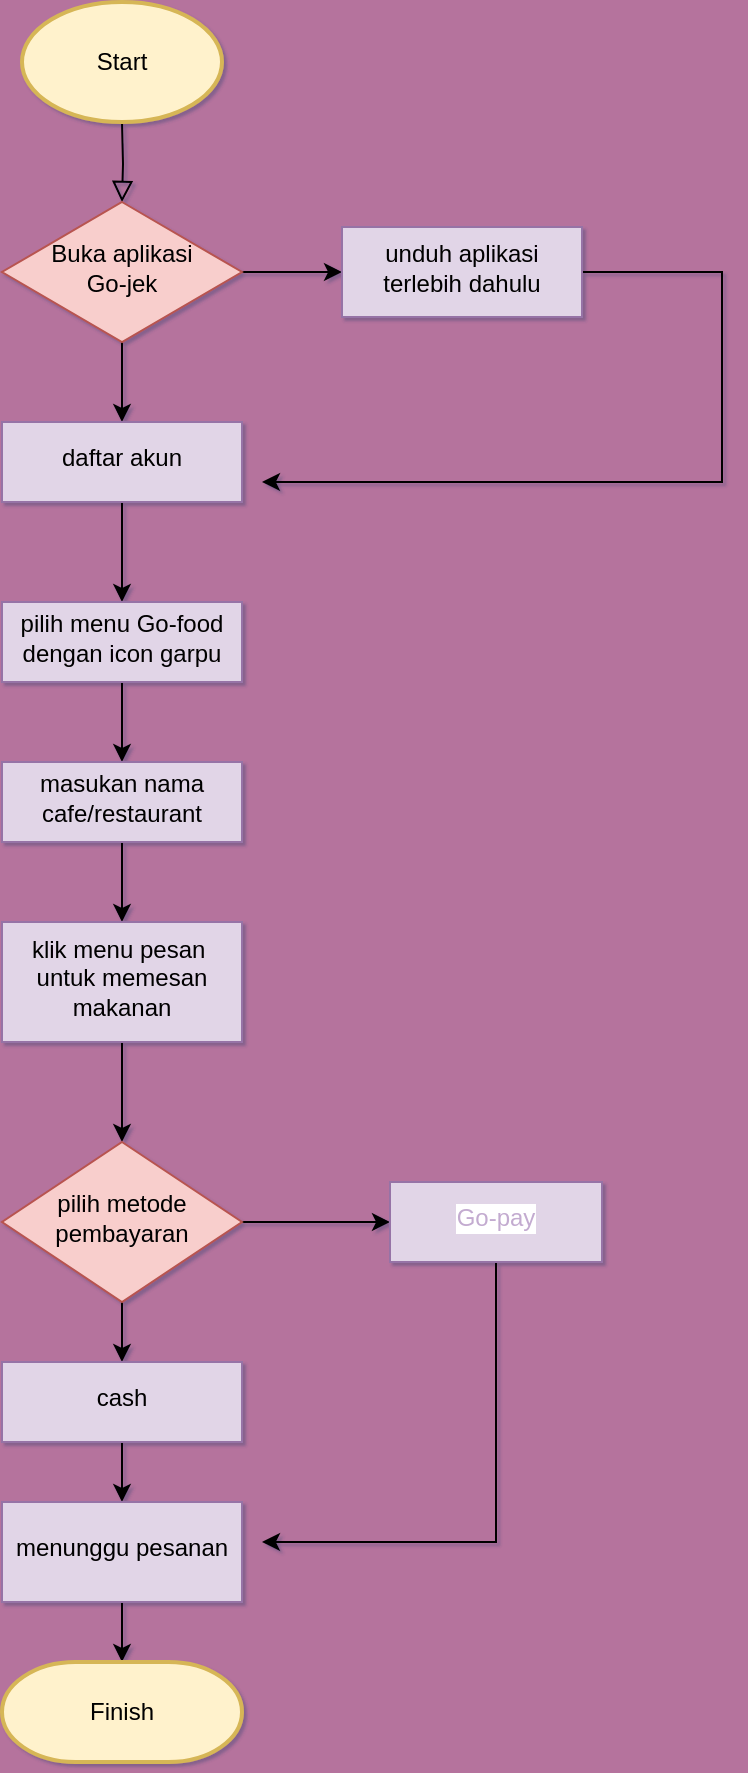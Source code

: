 <mxfile version="15.8.2" type="github">
  <diagram id="C5RBs43oDa-KdzZeNtuy" name="Page-1">
    <mxGraphModel dx="782" dy="468" grid="1" gridSize="10" guides="1" tooltips="1" connect="1" arrows="1" fold="1" page="1" pageScale="1" pageWidth="827" pageHeight="1169" background="#B5739D" math="0" shadow="1">
      <root>
        <mxCell id="WIyWlLk6GJQsqaUBKTNV-0" />
        <mxCell id="WIyWlLk6GJQsqaUBKTNV-1" parent="WIyWlLk6GJQsqaUBKTNV-0" />
        <mxCell id="WIyWlLk6GJQsqaUBKTNV-2" value="" style="rounded=0;html=1;jettySize=auto;orthogonalLoop=1;fontSize=11;endArrow=block;endFill=0;endSize=8;strokeWidth=1;shadow=0;labelBackgroundColor=none;edgeStyle=orthogonalEdgeStyle;" parent="WIyWlLk6GJQsqaUBKTNV-1" target="WIyWlLk6GJQsqaUBKTNV-6" edge="1">
          <mxGeometry relative="1" as="geometry">
            <mxPoint x="220" y="100" as="sourcePoint" />
          </mxGeometry>
        </mxCell>
        <mxCell id="KNGXrIUPhLO54PIyoATq-9" value="" style="edgeStyle=orthogonalEdgeStyle;rounded=0;orthogonalLoop=1;jettySize=auto;html=1;" edge="1" parent="WIyWlLk6GJQsqaUBKTNV-1" source="WIyWlLk6GJQsqaUBKTNV-6" target="KNGXrIUPhLO54PIyoATq-8">
          <mxGeometry relative="1" as="geometry" />
        </mxCell>
        <mxCell id="KNGXrIUPhLO54PIyoATq-11" style="edgeStyle=orthogonalEdgeStyle;rounded=0;orthogonalLoop=1;jettySize=auto;html=1;entryX=0;entryY=0.5;entryDx=0;entryDy=0;" edge="1" parent="WIyWlLk6GJQsqaUBKTNV-1" source="WIyWlLk6GJQsqaUBKTNV-6" target="KNGXrIUPhLO54PIyoATq-2">
          <mxGeometry relative="1" as="geometry">
            <mxPoint x="320" y="180" as="targetPoint" />
          </mxGeometry>
        </mxCell>
        <mxCell id="WIyWlLk6GJQsqaUBKTNV-6" value="Buka aplikasi&lt;br&gt;Go-jek" style="rhombus;whiteSpace=wrap;html=1;shadow=0;fontFamily=Helvetica;fontSize=12;align=center;strokeWidth=1;spacing=6;spacingTop=-4;fillColor=#f8cecc;strokeColor=#b85450;" parent="WIyWlLk6GJQsqaUBKTNV-1" vertex="1">
          <mxGeometry x="160" y="140" width="120" height="70" as="geometry" />
        </mxCell>
        <mxCell id="KNGXrIUPhLO54PIyoATq-15" style="edgeStyle=orthogonalEdgeStyle;rounded=0;orthogonalLoop=1;jettySize=auto;html=1;" edge="1" parent="WIyWlLk6GJQsqaUBKTNV-1" source="KNGXrIUPhLO54PIyoATq-2">
          <mxGeometry relative="1" as="geometry">
            <mxPoint x="290" y="280" as="targetPoint" />
            <Array as="points">
              <mxPoint x="520" y="175" />
            </Array>
          </mxGeometry>
        </mxCell>
        <mxCell id="KNGXrIUPhLO54PIyoATq-2" value="unduh aplikasi&lt;br&gt;terlebih dahulu" style="whiteSpace=wrap;html=1;shadow=0;strokeWidth=1;spacing=6;spacingTop=-4;fillColor=#e1d5e7;strokeColor=#9673a6;" vertex="1" parent="WIyWlLk6GJQsqaUBKTNV-1">
          <mxGeometry x="330" y="152.5" width="120" height="45" as="geometry" />
        </mxCell>
        <mxCell id="KNGXrIUPhLO54PIyoATq-13" value="" style="edgeStyle=orthogonalEdgeStyle;rounded=0;orthogonalLoop=1;jettySize=auto;html=1;" edge="1" parent="WIyWlLk6GJQsqaUBKTNV-1" source="KNGXrIUPhLO54PIyoATq-8" target="KNGXrIUPhLO54PIyoATq-12">
          <mxGeometry relative="1" as="geometry" />
        </mxCell>
        <mxCell id="KNGXrIUPhLO54PIyoATq-8" value="daftar akun" style="whiteSpace=wrap;html=1;shadow=0;strokeWidth=1;spacing=6;spacingTop=-4;fillColor=#e1d5e7;strokeColor=#9673a6;" vertex="1" parent="WIyWlLk6GJQsqaUBKTNV-1">
          <mxGeometry x="160" y="250" width="120" height="40" as="geometry" />
        </mxCell>
        <mxCell id="KNGXrIUPhLO54PIyoATq-10" style="edgeStyle=orthogonalEdgeStyle;rounded=0;orthogonalLoop=1;jettySize=auto;html=1;exitX=0.5;exitY=1;exitDx=0;exitDy=0;" edge="1" parent="WIyWlLk6GJQsqaUBKTNV-1" source="KNGXrIUPhLO54PIyoATq-2" target="KNGXrIUPhLO54PIyoATq-2">
          <mxGeometry relative="1" as="geometry" />
        </mxCell>
        <mxCell id="KNGXrIUPhLO54PIyoATq-18" value="" style="edgeStyle=orthogonalEdgeStyle;rounded=0;orthogonalLoop=1;jettySize=auto;html=1;" edge="1" parent="WIyWlLk6GJQsqaUBKTNV-1" source="KNGXrIUPhLO54PIyoATq-12" target="KNGXrIUPhLO54PIyoATq-17">
          <mxGeometry relative="1" as="geometry">
            <Array as="points">
              <mxPoint x="220" y="400" />
              <mxPoint x="220" y="400" />
            </Array>
          </mxGeometry>
        </mxCell>
        <mxCell id="KNGXrIUPhLO54PIyoATq-12" value="pilih menu Go-food&lt;br&gt;dengan icon garpu" style="whiteSpace=wrap;html=1;shadow=0;strokeWidth=1;spacing=6;spacingTop=-4;fillColor=#e1d5e7;strokeColor=#9673a6;" vertex="1" parent="WIyWlLk6GJQsqaUBKTNV-1">
          <mxGeometry x="160" y="340" width="120" height="40" as="geometry" />
        </mxCell>
        <mxCell id="KNGXrIUPhLO54PIyoATq-20" value="" style="edgeStyle=orthogonalEdgeStyle;rounded=0;orthogonalLoop=1;jettySize=auto;html=1;" edge="1" parent="WIyWlLk6GJQsqaUBKTNV-1" source="KNGXrIUPhLO54PIyoATq-17" target="KNGXrIUPhLO54PIyoATq-19">
          <mxGeometry relative="1" as="geometry" />
        </mxCell>
        <mxCell id="KNGXrIUPhLO54PIyoATq-17" value="masukan nama&lt;br&gt;cafe/restaurant" style="whiteSpace=wrap;html=1;shadow=0;strokeWidth=1;spacing=6;spacingTop=-4;fillColor=#e1d5e7;strokeColor=#9673a6;" vertex="1" parent="WIyWlLk6GJQsqaUBKTNV-1">
          <mxGeometry x="160" y="420" width="120" height="40" as="geometry" />
        </mxCell>
        <mxCell id="KNGXrIUPhLO54PIyoATq-22" value="" style="edgeStyle=orthogonalEdgeStyle;rounded=0;orthogonalLoop=1;jettySize=auto;html=1;" edge="1" parent="WIyWlLk6GJQsqaUBKTNV-1" source="KNGXrIUPhLO54PIyoATq-19" target="KNGXrIUPhLO54PIyoATq-21">
          <mxGeometry relative="1" as="geometry" />
        </mxCell>
        <mxCell id="KNGXrIUPhLO54PIyoATq-19" value="klik menu pesan&amp;nbsp;&lt;br&gt;untuk memesan makanan" style="whiteSpace=wrap;html=1;shadow=0;strokeWidth=1;spacing=6;spacingTop=-4;fillColor=#e1d5e7;strokeColor=#9673a6;" vertex="1" parent="WIyWlLk6GJQsqaUBKTNV-1">
          <mxGeometry x="160" y="500" width="120" height="60" as="geometry" />
        </mxCell>
        <mxCell id="KNGXrIUPhLO54PIyoATq-24" value="" style="edgeStyle=orthogonalEdgeStyle;rounded=0;orthogonalLoop=1;jettySize=auto;html=1;" edge="1" parent="WIyWlLk6GJQsqaUBKTNV-1" source="KNGXrIUPhLO54PIyoATq-21" target="KNGXrIUPhLO54PIyoATq-23">
          <mxGeometry relative="1" as="geometry" />
        </mxCell>
        <mxCell id="KNGXrIUPhLO54PIyoATq-26" value="" style="edgeStyle=orthogonalEdgeStyle;rounded=0;orthogonalLoop=1;jettySize=auto;html=1;" edge="1" parent="WIyWlLk6GJQsqaUBKTNV-1" source="KNGXrIUPhLO54PIyoATq-21" target="KNGXrIUPhLO54PIyoATq-25">
          <mxGeometry relative="1" as="geometry" />
        </mxCell>
        <mxCell id="KNGXrIUPhLO54PIyoATq-21" value="pilih metode pembayaran" style="rhombus;whiteSpace=wrap;html=1;shadow=0;strokeWidth=1;spacing=6;spacingTop=-4;fillColor=#f8cecc;strokeColor=#b85450;" vertex="1" parent="WIyWlLk6GJQsqaUBKTNV-1">
          <mxGeometry x="160" y="610" width="120" height="80" as="geometry" />
        </mxCell>
        <mxCell id="KNGXrIUPhLO54PIyoATq-31" style="edgeStyle=orthogonalEdgeStyle;rounded=0;orthogonalLoop=1;jettySize=auto;html=1;" edge="1" parent="WIyWlLk6GJQsqaUBKTNV-1" source="KNGXrIUPhLO54PIyoATq-23">
          <mxGeometry relative="1" as="geometry">
            <mxPoint x="290" y="810" as="targetPoint" />
            <Array as="points">
              <mxPoint x="407" y="810" />
            </Array>
          </mxGeometry>
        </mxCell>
        <mxCell id="KNGXrIUPhLO54PIyoATq-23" value="Go-pay" style="whiteSpace=wrap;html=1;shadow=0;strokeWidth=1;spacing=6;spacingTop=-4;fillColor=#e1d5e7;strokeColor=#9673a6;labelBackgroundColor=default;fontColor=#C3ABD0;" vertex="1" parent="WIyWlLk6GJQsqaUBKTNV-1">
          <mxGeometry x="354" y="630" width="106" height="40" as="geometry" />
        </mxCell>
        <mxCell id="KNGXrIUPhLO54PIyoATq-29" value="" style="edgeStyle=orthogonalEdgeStyle;rounded=0;orthogonalLoop=1;jettySize=auto;html=1;" edge="1" parent="WIyWlLk6GJQsqaUBKTNV-1" source="KNGXrIUPhLO54PIyoATq-25" target="KNGXrIUPhLO54PIyoATq-28">
          <mxGeometry relative="1" as="geometry" />
        </mxCell>
        <mxCell id="KNGXrIUPhLO54PIyoATq-25" value="cash" style="whiteSpace=wrap;html=1;shadow=0;strokeWidth=1;spacing=6;spacingTop=-4;fillColor=#e1d5e7;strokeColor=#9673a6;" vertex="1" parent="WIyWlLk6GJQsqaUBKTNV-1">
          <mxGeometry x="160" y="720" width="120" height="40" as="geometry" />
        </mxCell>
        <mxCell id="KNGXrIUPhLO54PIyoATq-35" style="edgeStyle=orthogonalEdgeStyle;rounded=0;orthogonalLoop=1;jettySize=auto;html=1;exitX=0.5;exitY=1;exitDx=0;exitDy=0;entryX=0.5;entryY=0;entryDx=0;entryDy=0;entryPerimeter=0;" edge="1" parent="WIyWlLk6GJQsqaUBKTNV-1" source="KNGXrIUPhLO54PIyoATq-28" target="KNGXrIUPhLO54PIyoATq-34">
          <mxGeometry relative="1" as="geometry" />
        </mxCell>
        <mxCell id="KNGXrIUPhLO54PIyoATq-28" value="menunggu pesanan" style="whiteSpace=wrap;html=1;shadow=0;strokeWidth=1;spacing=6;spacingTop=-4;fillColor=#e1d5e7;strokeColor=#9673a6;" vertex="1" parent="WIyWlLk6GJQsqaUBKTNV-1">
          <mxGeometry x="160" y="790" width="120" height="50" as="geometry" />
        </mxCell>
        <mxCell id="KNGXrIUPhLO54PIyoATq-34" value="Finish" style="strokeWidth=2;html=1;shape=mxgraph.flowchart.terminator;whiteSpace=wrap;fillColor=#fff2cc;strokeColor=#d6b656;" vertex="1" parent="WIyWlLk6GJQsqaUBKTNV-1">
          <mxGeometry x="160" y="870" width="120" height="50" as="geometry" />
        </mxCell>
        <mxCell id="KNGXrIUPhLO54PIyoATq-36" value="Start" style="strokeWidth=2;html=1;shape=mxgraph.flowchart.start_1;whiteSpace=wrap;fillColor=#fff2cc;strokeColor=#d6b656;" vertex="1" parent="WIyWlLk6GJQsqaUBKTNV-1">
          <mxGeometry x="170" y="40" width="100" height="60" as="geometry" />
        </mxCell>
      </root>
    </mxGraphModel>
  </diagram>
</mxfile>
